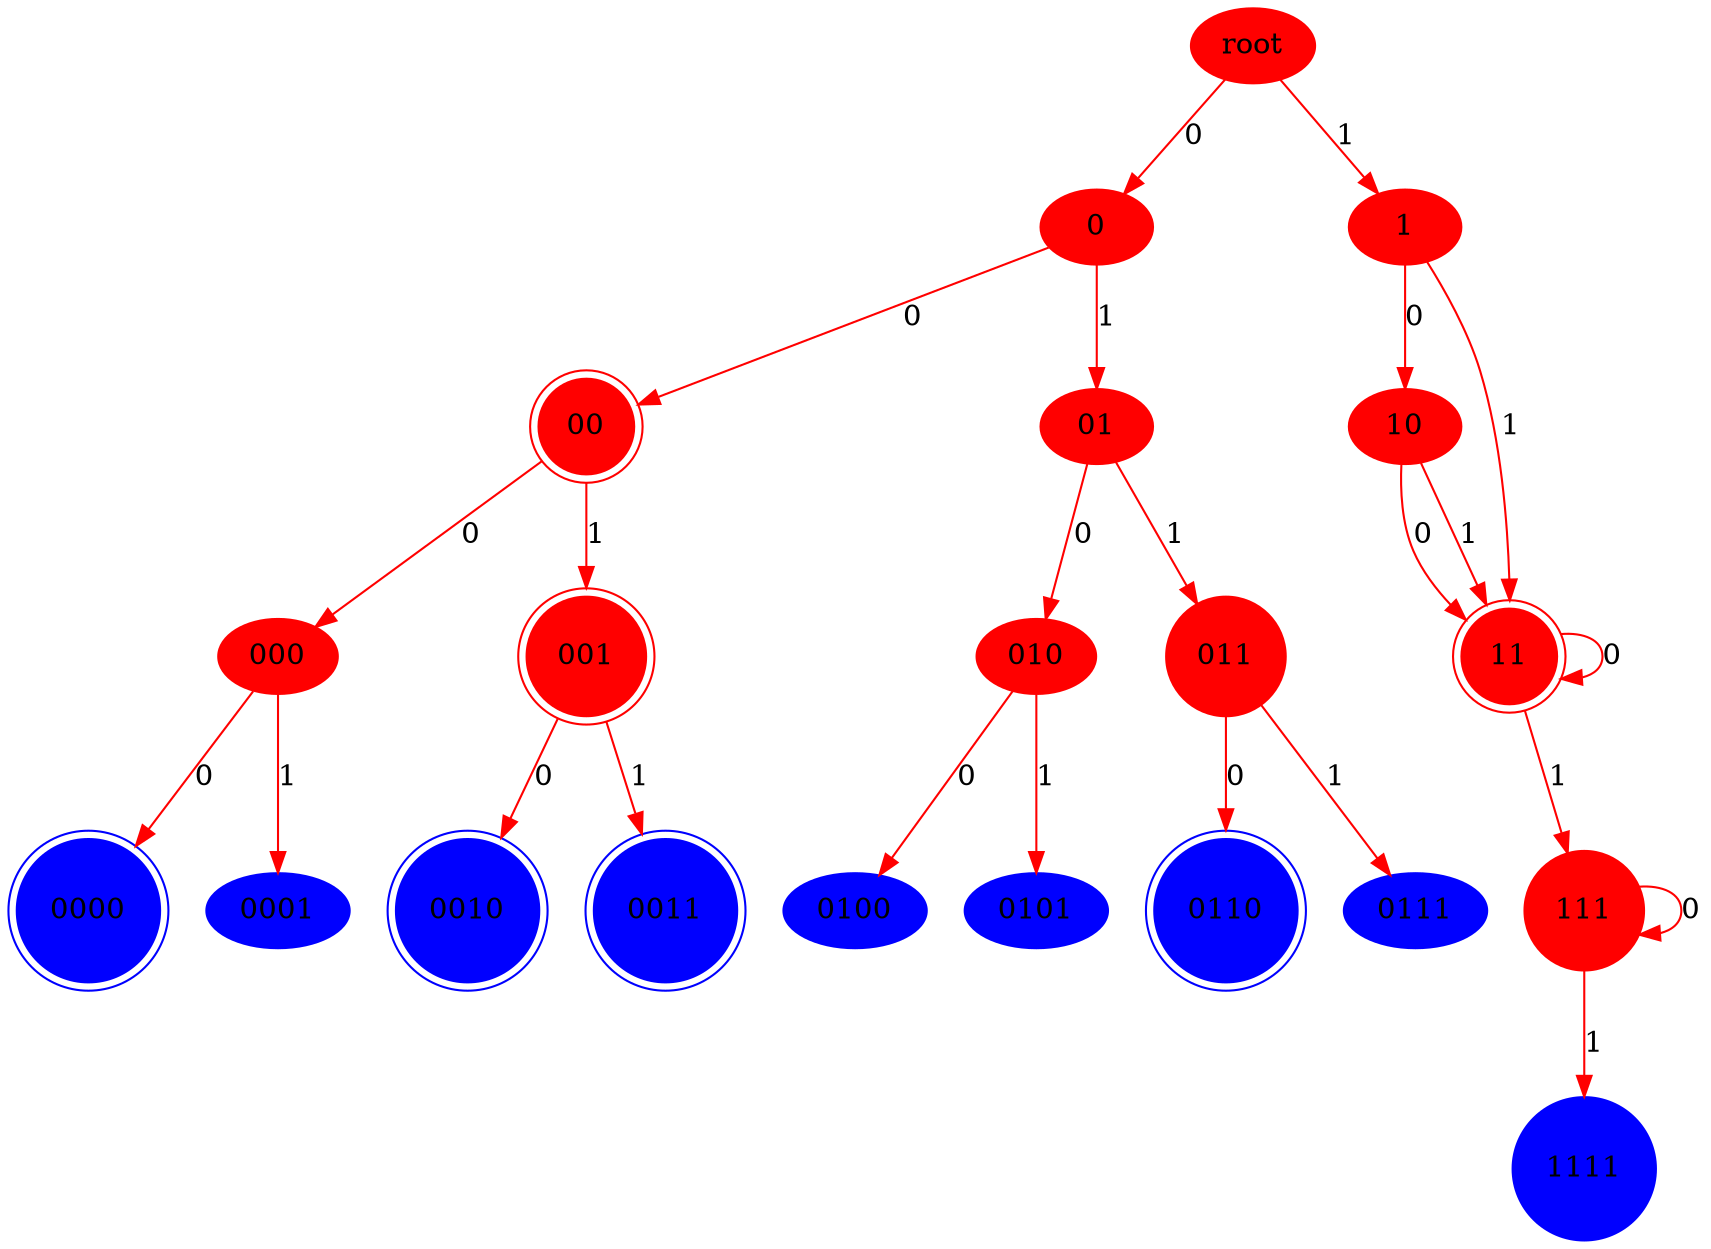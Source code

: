 digraph{ 
root  [color = red, style=filled]
0 [color = red, style=filled]
root -> 0 [color = red, label = 0] 
1 [color = red, style=filled]
root -> 1 [color = red, label = 1] 
00 [color = red, style=filled, shape=doublecircle]
0 -> 00 [color = red, label = 0] 
01 [color = red, style=filled]
0 -> 01 [color = red, label = 1] 
10 [color = red, style=filled]
1 -> 10 [color = red, label = 0] 
11 [color = red, style=filled, shape=doublecircle]
1 -> 11 [color = red, label = 1] 
000 [color = red, style=filled]
00 -> 000 [color = red, label = 0] 
001 [color = red, style=filled, shape=doublecircle]
00 -> 001 [color = red, label = 1] 
010 [color = red, style=filled]
01 -> 010 [color = red, label = 0] 
011 [color = red, style=filled, shape=Mcircle]
01 -> 011 [color = red, label = 1] 
10 -> 11 [color = red, label = 0] 
10 -> 11 [color = red, label = 1] 
11 -> 11 [color = red, label = 0] 
111 [color = red, style=filled, shape=Mcircle]
11 -> 111 [color = red, label = 1] 
0000 [color = blue, style=filled, shape=doublecircle]
000 -> 0000 [color = red, label = 0] 
0001 [color = blue, style=filled]
000 -> 0001 [color = red, label = 1] 
0010 [color = blue, style=filled, shape=doublecircle]
001 -> 0010 [color = red, label = 0] 
0011 [color = blue, style=filled, shape=doublecircle]
001 -> 0011 [color = red, label = 1] 
0100 [color = blue, style=filled]
010 -> 0100 [color = red, label = 0] 
0101 [color = blue, style=filled]
010 -> 0101 [color = red, label = 1] 
0110 [color = blue, style=filled, shape=doublecircle]
011 -> 0110 [color = red, label = 0] 
0111 [color = blue, style=filled]
011 -> 0111 [color = red, label = 1] 
111 -> 111 [color = red, label = 0] 
1111 [color = blue, style=filled, shape=Mcircle]
111 -> 1111 [color = red, label = 1] 
} 
